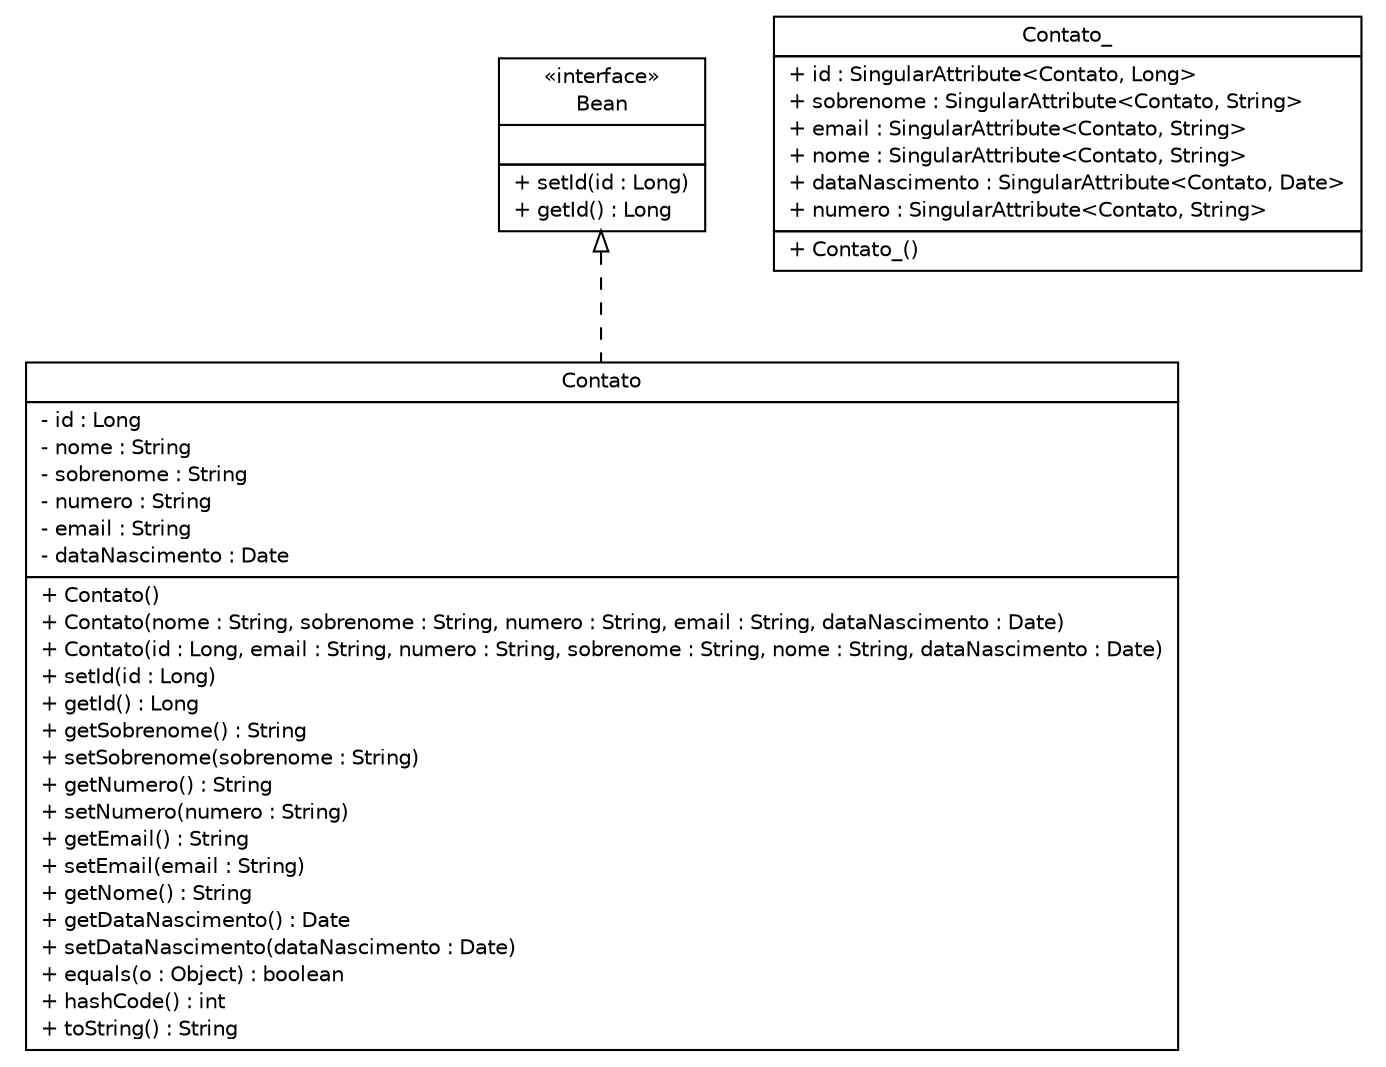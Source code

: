 #!/usr/local/bin/dot
#
# Class diagram 
# Generated by UMLGraph version 5.1 (http://www.umlgraph.org/)
#

digraph G {
	edge [fontname="Helvetica",fontsize=10,labelfontname="Helvetica",labelfontsize=10];
	node [fontname="Helvetica",fontsize=10,shape=plaintext];
	nodesep=0.25;
	ranksep=0.5;
	// br.net.meditec.server.model.Contato
	c844 [label=<<table title="br.net.meditec.server.model.Contato" border="0" cellborder="1" cellspacing="0" cellpadding="2" port="p" href="./Contato.html">
		<tr><td><table border="0" cellspacing="0" cellpadding="1">
<tr><td align="center" balign="center"> Contato </td></tr>
		</table></td></tr>
		<tr><td><table border="0" cellspacing="0" cellpadding="1">
<tr><td align="left" balign="left"> - id : Long </td></tr>
<tr><td align="left" balign="left"> - nome : String </td></tr>
<tr><td align="left" balign="left"> - sobrenome : String </td></tr>
<tr><td align="left" balign="left"> - numero : String </td></tr>
<tr><td align="left" balign="left"> - email : String </td></tr>
<tr><td align="left" balign="left"> - dataNascimento : Date </td></tr>
		</table></td></tr>
		<tr><td><table border="0" cellspacing="0" cellpadding="1">
<tr><td align="left" balign="left"> + Contato() </td></tr>
<tr><td align="left" balign="left"> + Contato(nome : String, sobrenome : String, numero : String, email : String, dataNascimento : Date) </td></tr>
<tr><td align="left" balign="left"> + Contato(id : Long, email : String, numero : String, sobrenome : String, nome : String, dataNascimento : Date) </td></tr>
<tr><td align="left" balign="left"> + setId(id : Long) </td></tr>
<tr><td align="left" balign="left"> + getId() : Long </td></tr>
<tr><td align="left" balign="left"> + getSobrenome() : String </td></tr>
<tr><td align="left" balign="left"> + setSobrenome(sobrenome : String) </td></tr>
<tr><td align="left" balign="left"> + getNumero() : String </td></tr>
<tr><td align="left" balign="left"> + setNumero(numero : String) </td></tr>
<tr><td align="left" balign="left"> + getEmail() : String </td></tr>
<tr><td align="left" balign="left"> + setEmail(email : String) </td></tr>
<tr><td align="left" balign="left"> + getNome() : String </td></tr>
<tr><td align="left" balign="left"> + getDataNascimento() : Date </td></tr>
<tr><td align="left" balign="left"> + setDataNascimento(dataNascimento : Date) </td></tr>
<tr><td align="left" balign="left"> + equals(o : Object) : boolean </td></tr>
<tr><td align="left" balign="left"> + hashCode() : int </td></tr>
<tr><td align="left" balign="left"> + toString() : String </td></tr>
		</table></td></tr>
		</table>>, fontname="Helvetica", fontcolor="black", fontsize=10.0];
	// br.net.meditec.server.model.Contato_
	c845 [label=<<table title="br.net.meditec.server.model.Contato_" border="0" cellborder="1" cellspacing="0" cellpadding="2" port="p" href="./Contato_.html">
		<tr><td><table border="0" cellspacing="0" cellpadding="1">
<tr><td align="center" balign="center"> Contato_ </td></tr>
		</table></td></tr>
		<tr><td><table border="0" cellspacing="0" cellpadding="1">
<tr><td align="left" balign="left"> + id : SingularAttribute&lt;Contato, Long&gt; </td></tr>
<tr><td align="left" balign="left"> + sobrenome : SingularAttribute&lt;Contato, String&gt; </td></tr>
<tr><td align="left" balign="left"> + email : SingularAttribute&lt;Contato, String&gt; </td></tr>
<tr><td align="left" balign="left"> + nome : SingularAttribute&lt;Contato, String&gt; </td></tr>
<tr><td align="left" balign="left"> + dataNascimento : SingularAttribute&lt;Contato, Date&gt; </td></tr>
<tr><td align="left" balign="left"> + numero : SingularAttribute&lt;Contato, String&gt; </td></tr>
		</table></td></tr>
		<tr><td><table border="0" cellspacing="0" cellpadding="1">
<tr><td align="left" balign="left"> + Contato_() </td></tr>
		</table></td></tr>
		</table>>, fontname="Helvetica", fontcolor="black", fontsize=10.0];
	// br.net.meditec.server.model.Bean
	c846 [label=<<table title="br.net.meditec.server.model.Bean" border="0" cellborder="1" cellspacing="0" cellpadding="2" port="p" href="./Bean.html">
		<tr><td><table border="0" cellspacing="0" cellpadding="1">
<tr><td align="center" balign="center"> &#171;interface&#187; </td></tr>
<tr><td align="center" balign="center"> Bean </td></tr>
		</table></td></tr>
		<tr><td><table border="0" cellspacing="0" cellpadding="1">
<tr><td align="left" balign="left">  </td></tr>
		</table></td></tr>
		<tr><td><table border="0" cellspacing="0" cellpadding="1">
<tr><td align="left" balign="left"> + setId(id : Long) </td></tr>
<tr><td align="left" balign="left"> + getId() : Long </td></tr>
		</table></td></tr>
		</table>>, fontname="Helvetica", fontcolor="black", fontsize=10.0];
	//br.net.meditec.server.model.Contato implements br.net.meditec.server.model.Bean
	c846:p -> c844:p [dir=back,arrowtail=empty,style=dashed];
}


